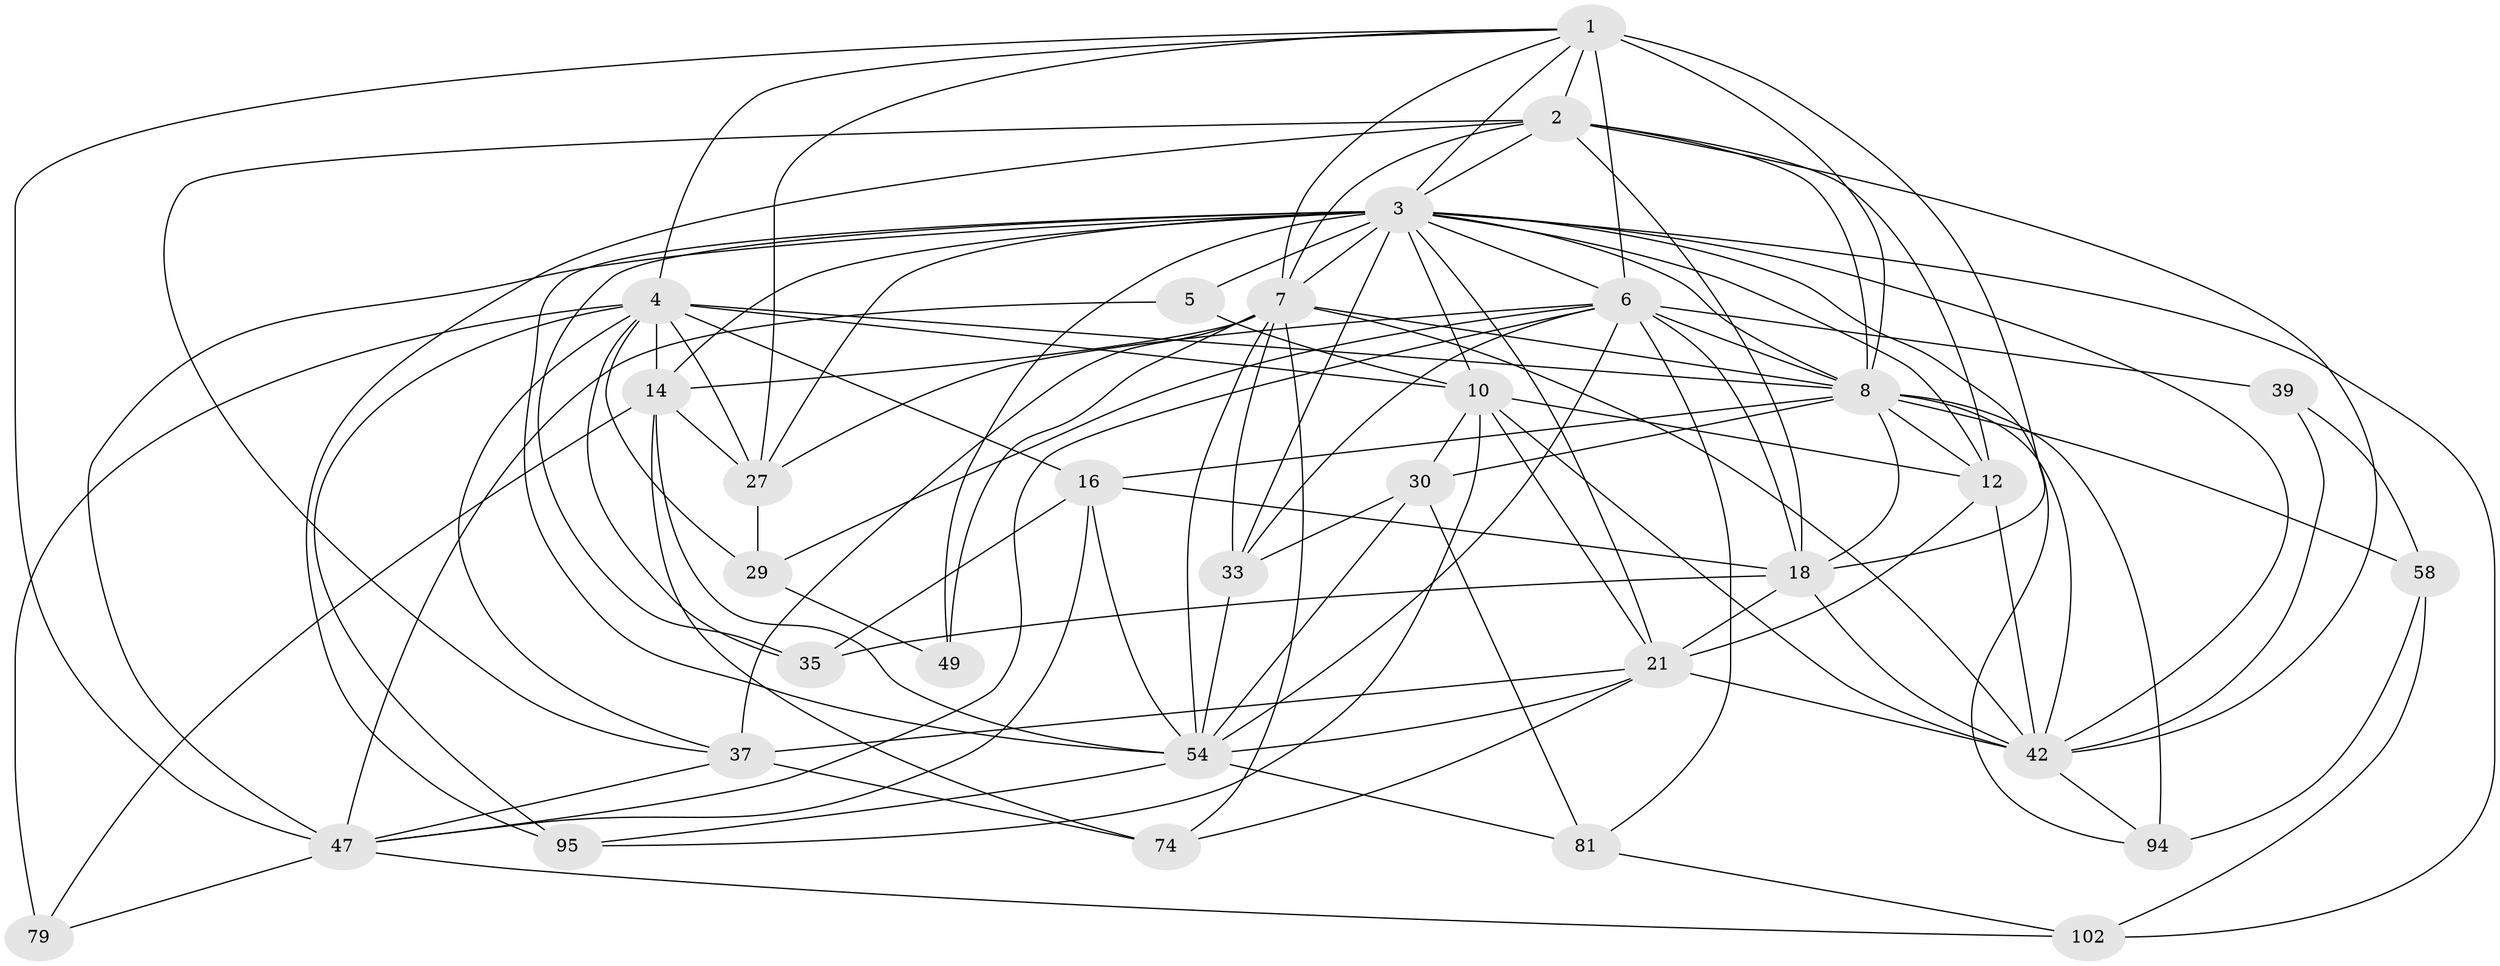 // original degree distribution, {4: 1.0}
// Generated by graph-tools (version 1.1) at 2025/20/03/04/25 18:20:45]
// undirected, 32 vertices, 110 edges
graph export_dot {
graph [start="1"]
  node [color=gray90,style=filled];
  1 [super="+99+11"];
  2 [super="+26"];
  3 [super="+69+9+25+17"];
  4 [super="+13+87+65"];
  5;
  6 [super="+20+19+85"];
  7 [super="+60+41+98"];
  8 [super="+34+24+63"];
  10 [super="+22+89"];
  12 [super="+15"];
  14 [super="+52+71"];
  16 [super="+84"];
  18 [super="+82+97"];
  21 [super="+32+59"];
  27 [super="+36+44"];
  29;
  30 [super="+48"];
  33 [super="+40"];
  35;
  37 [super="+55+43"];
  39;
  42 [super="+45+66"];
  47 [super="+50+105"];
  49;
  54 [super="+83+70+61"];
  58;
  74;
  79;
  81;
  94;
  95;
  102;
  1 -- 2;
  1 -- 8 [weight=3];
  1 -- 18 [weight=2];
  1 -- 6 [weight=2];
  1 -- 3;
  1 -- 4;
  1 -- 7 [weight=2];
  1 -- 47;
  1 -- 27;
  2 -- 42;
  2 -- 95;
  2 -- 3;
  2 -- 8 [weight=2];
  2 -- 37;
  2 -- 18;
  2 -- 12;
  2 -- 7;
  3 -- 49 [weight=2];
  3 -- 5 [weight=2];
  3 -- 35;
  3 -- 102;
  3 -- 10;
  3 -- 21;
  3 -- 54;
  3 -- 33;
  3 -- 47;
  3 -- 7;
  3 -- 6;
  3 -- 12;
  3 -- 27 [weight=2];
  3 -- 8;
  3 -- 94;
  3 -- 14;
  3 -- 42;
  4 -- 35;
  4 -- 27;
  4 -- 14;
  4 -- 8 [weight=5];
  4 -- 79 [weight=2];
  4 -- 16;
  4 -- 95;
  4 -- 29;
  4 -- 37;
  4 -- 10;
  5 -- 10;
  5 -- 47;
  6 -- 54;
  6 -- 8;
  6 -- 47;
  6 -- 33 [weight=2];
  6 -- 18;
  6 -- 39 [weight=2];
  6 -- 29;
  6 -- 81;
  6 -- 27;
  7 -- 33;
  7 -- 49;
  7 -- 37 [weight=2];
  7 -- 42;
  7 -- 14;
  7 -- 8 [weight=2];
  7 -- 74;
  7 -- 54;
  8 -- 16;
  8 -- 12;
  8 -- 30 [weight=2];
  8 -- 18;
  8 -- 94;
  8 -- 58;
  8 -- 42;
  10 -- 42;
  10 -- 12;
  10 -- 21;
  10 -- 30;
  10 -- 95;
  12 -- 21;
  12 -- 42;
  14 -- 79;
  14 -- 74;
  14 -- 54;
  14 -- 27 [weight=2];
  16 -- 54;
  16 -- 35;
  16 -- 47;
  16 -- 18;
  18 -- 21 [weight=2];
  18 -- 35;
  18 -- 42;
  21 -- 54;
  21 -- 37 [weight=2];
  21 -- 42;
  21 -- 74;
  27 -- 29;
  29 -- 49;
  30 -- 81;
  30 -- 33;
  30 -- 54;
  33 -- 54;
  37 -- 47;
  37 -- 74;
  39 -- 58;
  39 -- 42;
  42 -- 94;
  47 -- 102;
  47 -- 79;
  54 -- 81;
  54 -- 95;
  58 -- 94;
  58 -- 102;
  81 -- 102;
}
